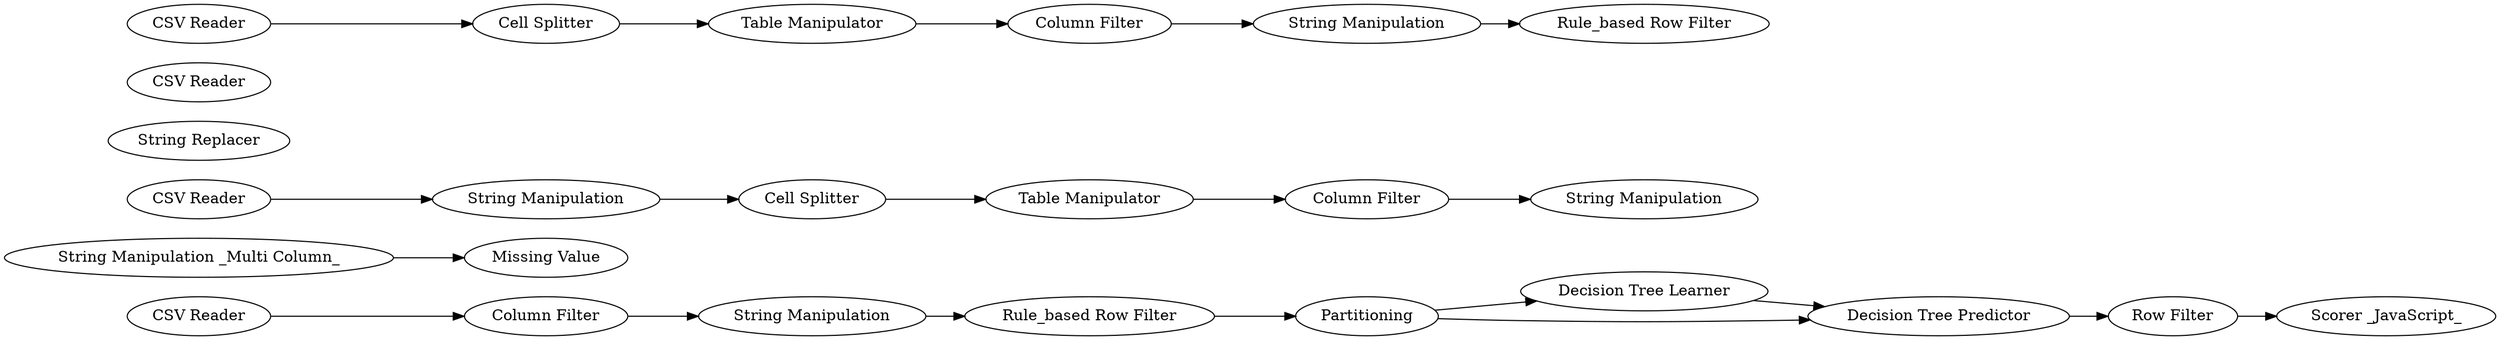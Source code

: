 digraph {
	2 [label=Partitioning]
	3 [label="Decision Tree Learner"]
	4 [label="Decision Tree Predictor"]
	9 [label="Column Filter"]
	12 [label="Missing Value"]
	17 [label="CSV Reader"]
	18 [label="String Manipulation"]
	19 [label="Cell Splitter"]
	20 [label="Table Manipulator"]
	22 [label="Column Filter"]
	24 [label="String Replacer"]
	25 [label="String Manipulation"]
	26 [label="CSV Reader"]
	27 [label="String Manipulation"]
	28 [label="String Manipulation _Multi Column_"]
	29 [label="Rule_based Row Filter"]
	30 [label="String Manipulation"]
	31 [label="CSV Reader"]
	33 [label="Cell Splitter"]
	34 [label="Table Manipulator"]
	35 [label="Column Filter"]
	36 [label="Rule_based Row Filter"]
	37 [label="Scorer _JavaScript_"]
	38 [label="CSV Reader"]
	39 [label="Row Filter"]
	2 -> 3
	2 -> 4
	3 -> 4
	4 -> 39
	9 -> 27
	17 -> 18
	18 -> 19
	19 -> 20
	20 -> 22
	22 -> 25
	27 -> 29
	28 -> 12
	29 -> 2
	30 -> 36
	31 -> 33
	33 -> 34
	34 -> 35
	35 -> 30
	38 -> 9
	39 -> 37
	rankdir=LR
}
